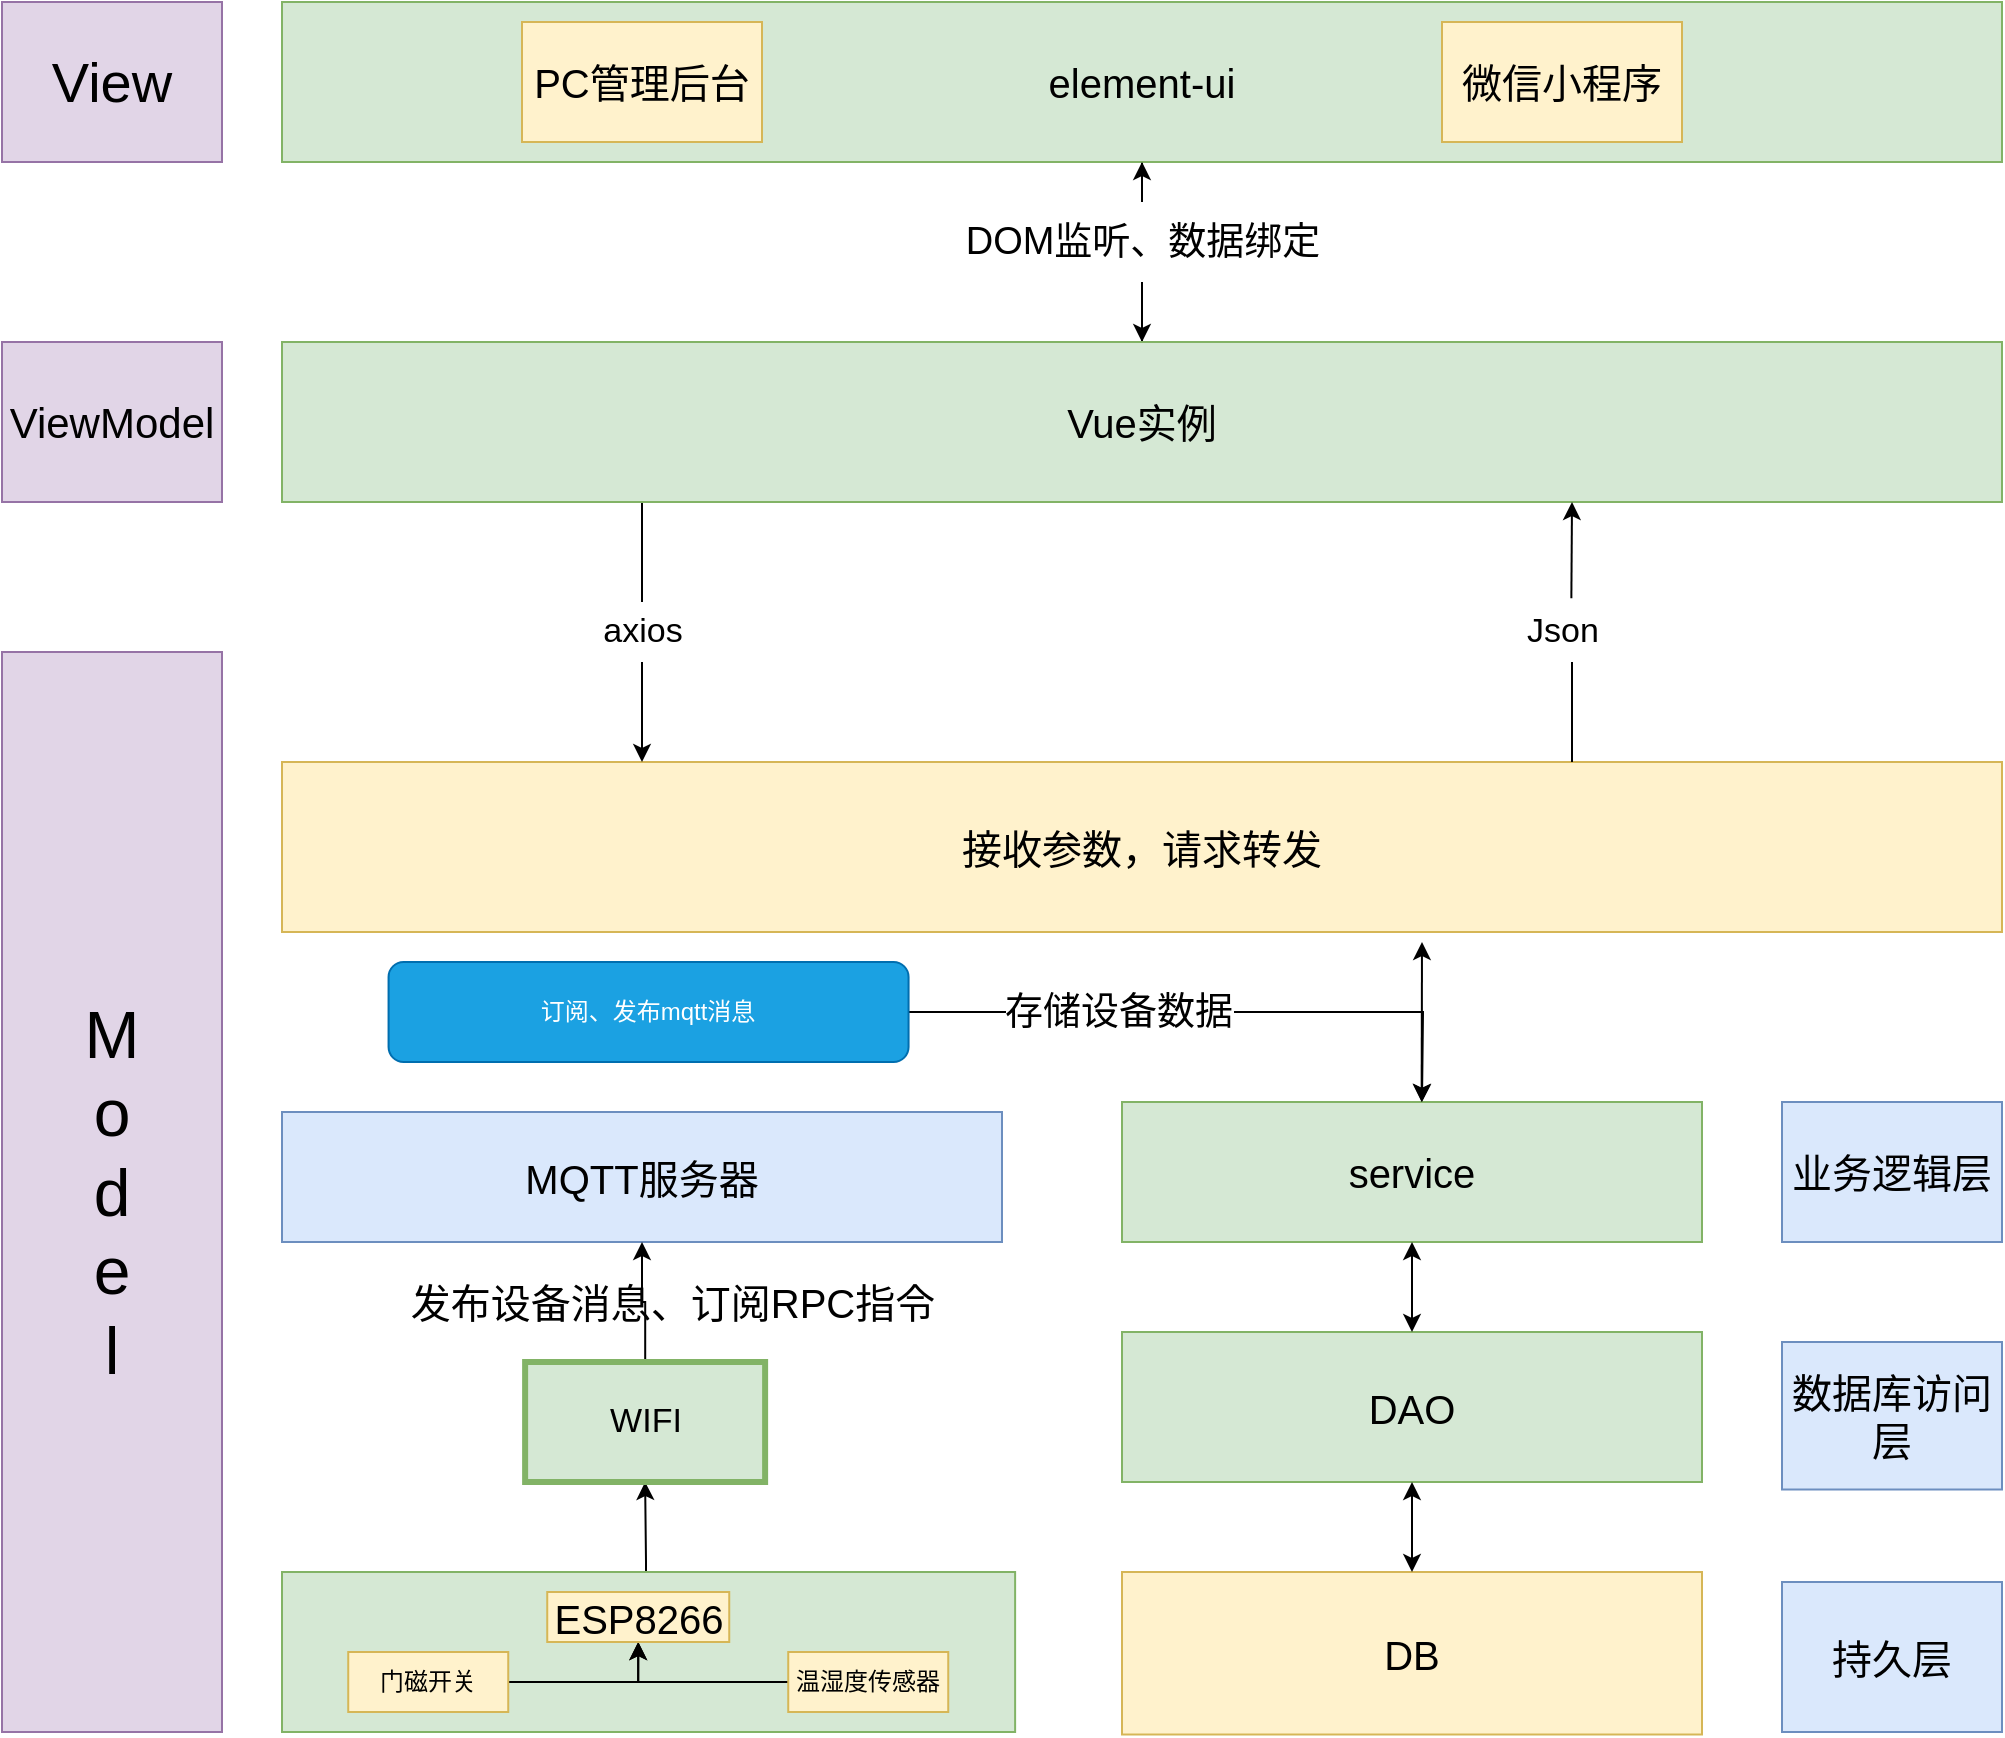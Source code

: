 <mxfile version="20.0.3" type="github">
  <diagram id="prtHgNgQTEPvFCAcTncT" name="Page-1">
    <mxGraphModel dx="2500" dy="2056" grid="1" gridSize="10" guides="1" tooltips="1" connect="1" arrows="1" fold="1" page="1" pageScale="1" pageWidth="827" pageHeight="1169" math="0" shadow="0">
      <root>
        <mxCell id="0" />
        <mxCell id="1" parent="0" />
        <mxCell id="1XMEB4T5lpnZBrNecROo-6" value="service" style="rounded=0;whiteSpace=wrap;html=1;fontSize=20;fillColor=#d5e8d4;strokeColor=#82b366;" parent="1" vertex="1">
          <mxGeometry x="420" y="410" width="290" height="70" as="geometry" />
        </mxCell>
        <mxCell id="w2w3sIplgnXNOV_ipS41-37" style="edgeStyle=orthogonalEdgeStyle;rounded=0;orthogonalLoop=1;jettySize=auto;html=1;entryX=0.5;entryY=1;entryDx=0;entryDy=0;fontSize=17;" parent="1" source="vlvtFR8sY9yh3G_zJ9_f-2" target="w2w3sIplgnXNOV_ipS41-33" edge="1">
          <mxGeometry relative="1" as="geometry">
            <Array as="points">
              <mxPoint x="182" y="640" />
              <mxPoint x="182" y="640" />
            </Array>
          </mxGeometry>
        </mxCell>
        <mxCell id="vlvtFR8sY9yh3G_zJ9_f-2" value="" style="rounded=0;whiteSpace=wrap;html=1;fillColor=#d5e8d4;strokeColor=#82b366;" parent="1" vertex="1">
          <mxGeometry y="645" width="366.56" height="80" as="geometry" />
        </mxCell>
        <mxCell id="w2w3sIplgnXNOV_ipS41-39" style="edgeStyle=orthogonalEdgeStyle;rounded=0;orthogonalLoop=1;jettySize=auto;html=1;entryX=0.5;entryY=1;entryDx=0;entryDy=0;fontSize=17;" parent="1" source="vlvtFR8sY9yh3G_zJ9_f-3" target="w2w3sIplgnXNOV_ipS41-29" edge="1">
          <mxGeometry relative="1" as="geometry" />
        </mxCell>
        <mxCell id="vlvtFR8sY9yh3G_zJ9_f-3" value="门磁开关" style="rounded=0;whiteSpace=wrap;html=1;fillColor=#fff2cc;strokeColor=#d6b656;" parent="1" vertex="1">
          <mxGeometry x="33.12" y="685" width="80" height="30" as="geometry" />
        </mxCell>
        <mxCell id="w2w3sIplgnXNOV_ipS41-40" style="edgeStyle=orthogonalEdgeStyle;rounded=0;orthogonalLoop=1;jettySize=auto;html=1;entryX=0.5;entryY=1;entryDx=0;entryDy=0;fontSize=17;" parent="1" source="vlvtFR8sY9yh3G_zJ9_f-4" target="w2w3sIplgnXNOV_ipS41-29" edge="1">
          <mxGeometry relative="1" as="geometry" />
        </mxCell>
        <mxCell id="vlvtFR8sY9yh3G_zJ9_f-4" value="温湿度传感器" style="rounded=0;whiteSpace=wrap;html=1;fillColor=#fff2cc;strokeColor=#d6b656;" parent="1" vertex="1">
          <mxGeometry x="253.12" y="685" width="80" height="30" as="geometry" />
        </mxCell>
        <mxCell id="vlvtFR8sY9yh3G_zJ9_f-11" value="MQTT服务器" style="rounded=0;whiteSpace=wrap;html=1;fontSize=20;fillColor=#dae8fc;strokeColor=#6c8ebf;" parent="1" vertex="1">
          <mxGeometry y="415" width="360" height="65" as="geometry" />
        </mxCell>
        <mxCell id="1XMEB4T5lpnZBrNecROo-31" style="edgeStyle=orthogonalEdgeStyle;rounded=0;orthogonalLoop=1;jettySize=auto;html=1;entryX=0.5;entryY=0;entryDx=0;entryDy=0;fontSize=19;fontColor=#000000;" parent="1" source="vlvtFR8sY9yh3G_zJ9_f-15" target="1XMEB4T5lpnZBrNecROo-27" edge="1">
          <mxGeometry relative="1" as="geometry" />
        </mxCell>
        <mxCell id="vlvtFR8sY9yh3G_zJ9_f-15" value="element-ui" style="rounded=0;whiteSpace=wrap;html=1;fontSize=20;fillColor=#d5e8d4;strokeColor=#82b366;" parent="1" vertex="1">
          <mxGeometry y="-140" width="860" height="80" as="geometry" />
        </mxCell>
        <mxCell id="vlvtFR8sY9yh3G_zJ9_f-13" value="PC管理后台" style="rounded=0;whiteSpace=wrap;html=1;fontSize=20;fillColor=#fff2cc;strokeColor=#d6b656;" parent="1" vertex="1">
          <mxGeometry x="120" y="-130" width="120" height="60" as="geometry" />
        </mxCell>
        <mxCell id="vlvtFR8sY9yh3G_zJ9_f-14" value="微信小程序" style="rounded=0;whiteSpace=wrap;html=1;fontSize=20;fillColor=#fff2cc;strokeColor=#d6b656;" parent="1" vertex="1">
          <mxGeometry x="580" y="-130" width="120" height="60" as="geometry" />
        </mxCell>
        <mxCell id="vlvtFR8sY9yh3G_zJ9_f-34" value="发布设备消息、订阅RPC指令" style="text;html=1;align=center;verticalAlign=middle;resizable=0;points=[];autosize=1;strokeColor=none;fillColor=none;fontSize=20;" parent="1" vertex="1">
          <mxGeometry x="50" y="490" width="290" height="40" as="geometry" />
        </mxCell>
        <mxCell id="vlvtFR8sY9yh3G_zJ9_f-36" value="DB" style="rounded=0;whiteSpace=wrap;html=1;fontSize=20;fillColor=#fff2cc;strokeColor=#d6b656;" parent="1" vertex="1">
          <mxGeometry x="420" y="645" width="290" height="81.25" as="geometry" />
        </mxCell>
        <mxCell id="vlvtFR8sY9yh3G_zJ9_f-44" value="接收参数，请求转发" style="rounded=0;whiteSpace=wrap;html=1;fontSize=20;fillColor=#fff2cc;strokeColor=#d6b656;" parent="1" vertex="1">
          <mxGeometry y="240" width="860" height="85" as="geometry" />
        </mxCell>
        <mxCell id="w2w3sIplgnXNOV_ipS41-29" value="&lt;h3&gt;&lt;span style=&quot;font-weight: normal;&quot;&gt;&lt;font style=&quot;font-size: 20px;&quot;&gt;ESP8266&lt;/font&gt;&lt;/span&gt;&lt;/h3&gt;" style="rounded=0;whiteSpace=wrap;html=1;fillColor=#fff2cc;strokeColor=#d6b656;" parent="1" vertex="1">
          <mxGeometry x="132.62" y="655" width="91" height="25" as="geometry" />
        </mxCell>
        <mxCell id="1XMEB4T5lpnZBrNecROo-87" style="edgeStyle=orthogonalEdgeStyle;rounded=0;orthogonalLoop=1;jettySize=auto;html=1;entryX=0.5;entryY=1;entryDx=0;entryDy=0;fontSize=6;fontColor=#000000;" parent="1" source="w2w3sIplgnXNOV_ipS41-33" target="vlvtFR8sY9yh3G_zJ9_f-11" edge="1">
          <mxGeometry relative="1" as="geometry" />
        </mxCell>
        <mxCell id="w2w3sIplgnXNOV_ipS41-33" value="WIFI" style="rounded=0;whiteSpace=wrap;html=1;fontSize=17;strokeWidth=3;fillColor=#d5e8d4;strokeColor=#82b366;" parent="1" vertex="1">
          <mxGeometry x="121.56" y="540" width="120" height="60" as="geometry" />
        </mxCell>
        <mxCell id="1XMEB4T5lpnZBrNecROo-2" value="持久层" style="rounded=0;whiteSpace=wrap;html=1;fontSize=20;fillColor=#dae8fc;strokeColor=#6c8ebf;" parent="1" vertex="1">
          <mxGeometry x="750" y="650" width="110" height="75" as="geometry" />
        </mxCell>
        <mxCell id="1XMEB4T5lpnZBrNecROo-3" value="业务逻辑层" style="rounded=0;whiteSpace=wrap;html=1;fontSize=20;fillColor=#dae8fc;strokeColor=#6c8ebf;" parent="1" vertex="1">
          <mxGeometry x="750" y="410" width="110" height="70" as="geometry" />
        </mxCell>
        <mxCell id="1XMEB4T5lpnZBrNecROo-14" value="DAO" style="rounded=0;whiteSpace=wrap;html=1;fontSize=20;fillColor=#d5e8d4;strokeColor=#82b366;" parent="1" vertex="1">
          <mxGeometry x="420" y="525" width="290" height="75" as="geometry" />
        </mxCell>
        <mxCell id="1XMEB4T5lpnZBrNecROo-15" value="数据库访问层" style="rounded=0;whiteSpace=wrap;html=1;fontSize=20;fillColor=#dae8fc;strokeColor=#6c8ebf;" parent="1" vertex="1">
          <mxGeometry x="750" y="530" width="110" height="73.75" as="geometry" />
        </mxCell>
        <mxCell id="1XMEB4T5lpnZBrNecROo-30" style="edgeStyle=orthogonalEdgeStyle;rounded=0;orthogonalLoop=1;jettySize=auto;html=1;entryX=0.5;entryY=1;entryDx=0;entryDy=0;fontSize=19;fontColor=#000000;" parent="1" source="1XMEB4T5lpnZBrNecROo-27" target="vlvtFR8sY9yh3G_zJ9_f-15" edge="1">
          <mxGeometry relative="1" as="geometry" />
        </mxCell>
        <mxCell id="1XMEB4T5lpnZBrNecROo-93" style="edgeStyle=orthogonalEdgeStyle;rounded=0;orthogonalLoop=1;jettySize=auto;html=1;fontSize=6;fontColor=#000000;" parent="1" source="1XMEB4T5lpnZBrNecROo-27" edge="1">
          <mxGeometry relative="1" as="geometry">
            <Array as="points">
              <mxPoint x="180" y="240" />
            </Array>
            <mxPoint x="180" y="240" as="targetPoint" />
          </mxGeometry>
        </mxCell>
        <mxCell id="1XMEB4T5lpnZBrNecROo-27" value="Vue实例" style="rounded=0;whiteSpace=wrap;html=1;fontSize=20;fillColor=#d5e8d4;strokeColor=#82b366;" parent="1" vertex="1">
          <mxGeometry y="30" width="860" height="80" as="geometry" />
        </mxCell>
        <mxCell id="1XMEB4T5lpnZBrNecROo-41" value="M&lt;br style=&quot;font-size: 33px;&quot;&gt;o&lt;br style=&quot;font-size: 33px;&quot;&gt;d&lt;br style=&quot;font-size: 33px;&quot;&gt;e&lt;br style=&quot;font-size: 33px;&quot;&gt;l" style="rounded=0;whiteSpace=wrap;html=1;labelBackgroundColor=none;fontSize=33;fillColor=#e1d5e7;strokeColor=#9673a6;" parent="1" vertex="1">
          <mxGeometry x="-140" y="185" width="110" height="540" as="geometry" />
        </mxCell>
        <mxCell id="1XMEB4T5lpnZBrNecROo-42" value="&lt;span style=&quot;font-size: 21px;&quot;&gt;ViewModel&lt;/span&gt;" style="rounded=0;whiteSpace=wrap;html=1;labelBackgroundColor=none;fontSize=21;fillColor=#e1d5e7;strokeColor=#9673a6;" parent="1" vertex="1">
          <mxGeometry x="-140" y="30" width="110" height="80" as="geometry" />
        </mxCell>
        <mxCell id="1XMEB4T5lpnZBrNecROo-44" value="&lt;span style=&quot;font-size: 28px;&quot;&gt;View&lt;/span&gt;" style="rounded=0;whiteSpace=wrap;html=1;labelBackgroundColor=none;fontSize=28;fillColor=#e1d5e7;strokeColor=#9673a6;" parent="1" vertex="1">
          <mxGeometry x="-140" y="-140" width="110" height="80" as="geometry" />
        </mxCell>
        <mxCell id="1XMEB4T5lpnZBrNecROo-32" value="DOM监听、数据绑定" style="text;html=1;align=center;verticalAlign=middle;resizable=0;points=[];autosize=1;fontSize=19;fillColor=default;" parent="1" vertex="1">
          <mxGeometry x="330" y="-40" width="200" height="40" as="geometry" />
        </mxCell>
        <mxCell id="1XMEB4T5lpnZBrNecROo-61" value="axios" style="text;html=1;align=center;verticalAlign=middle;resizable=0;points=[];autosize=1;strokeColor=none;fillColor=default;fontSize=17;fontColor=#000000;" parent="1" vertex="1">
          <mxGeometry x="150" y="160" width="60" height="30" as="geometry" />
        </mxCell>
        <mxCell id="1XMEB4T5lpnZBrNecROo-99" value="" style="endArrow=classic;startArrow=classic;html=1;rounded=0;fontSize=6;fontColor=#000000;exitX=0.5;exitY=0;exitDx=0;exitDy=0;entryX=0.5;entryY=1;entryDx=0;entryDy=0;" parent="1" source="vlvtFR8sY9yh3G_zJ9_f-36" target="1XMEB4T5lpnZBrNecROo-14" edge="1">
          <mxGeometry width="50" height="50" relative="1" as="geometry">
            <mxPoint x="550" y="640" as="sourcePoint" />
            <mxPoint x="550" y="600" as="targetPoint" />
          </mxGeometry>
        </mxCell>
        <mxCell id="1XMEB4T5lpnZBrNecROo-100" value="" style="endArrow=classic;startArrow=classic;html=1;rounded=0;fontSize=6;fontColor=#000000;entryX=0.5;entryY=1;entryDx=0;entryDy=0;exitX=0.5;exitY=0;exitDx=0;exitDy=0;" parent="1" source="1XMEB4T5lpnZBrNecROo-14" target="1XMEB4T5lpnZBrNecROo-6" edge="1">
          <mxGeometry width="50" height="50" relative="1" as="geometry">
            <mxPoint x="370" y="550" as="sourcePoint" />
            <mxPoint x="420" y="500" as="targetPoint" />
          </mxGeometry>
        </mxCell>
        <mxCell id="1XMEB4T5lpnZBrNecROo-102" value="" style="endArrow=classic;startArrow=classic;html=1;rounded=0;fontSize=6;fontColor=#000000;" parent="1" edge="1">
          <mxGeometry width="50" height="50" relative="1" as="geometry">
            <mxPoint x="569.82" y="410" as="sourcePoint" />
            <mxPoint x="570" y="330" as="targetPoint" />
          </mxGeometry>
        </mxCell>
        <mxCell id="_uIv-Ur0jK-Q-zv4A6tZ-2" style="edgeStyle=orthogonalEdgeStyle;rounded=0;orthogonalLoop=1;jettySize=auto;html=1;" edge="1" parent="1" source="_uIv-Ur0jK-Q-zv4A6tZ-1">
          <mxGeometry relative="1" as="geometry">
            <mxPoint x="570" y="410" as="targetPoint" />
          </mxGeometry>
        </mxCell>
        <mxCell id="_uIv-Ur0jK-Q-zv4A6tZ-3" value="&lt;font style=&quot;font-size: 19px;&quot;&gt;存储设备数据&lt;/font&gt;" style="edgeLabel;html=1;align=center;verticalAlign=middle;resizable=0;points=[];fontSize=19;" vertex="1" connectable="0" parent="_uIv-Ur0jK-Q-zv4A6tZ-2">
          <mxGeometry x="-0.308" relative="1" as="geometry">
            <mxPoint as="offset" />
          </mxGeometry>
        </mxCell>
        <mxCell id="_uIv-Ur0jK-Q-zv4A6tZ-1" value="订阅、发布mqtt消息" style="rounded=1;whiteSpace=wrap;html=1;fillColor=#1ba1e2;strokeColor=#006EAF;fontColor=#ffffff;" vertex="1" parent="1">
          <mxGeometry x="53.28" y="340" width="260" height="50" as="geometry" />
        </mxCell>
        <mxCell id="_uIv-Ur0jK-Q-zv4A6tZ-4" value="" style="endArrow=classic;html=1;rounded=0;fontSize=19;entryX=0.75;entryY=1;entryDx=0;entryDy=0;exitX=0.578;exitY=-0.063;exitDx=0;exitDy=0;startArrow=none;exitPerimeter=0;" edge="1" parent="1" source="w2w3sIplgnXNOV_ipS41-28" target="1XMEB4T5lpnZBrNecROo-27">
          <mxGeometry width="50" height="50" relative="1" as="geometry">
            <mxPoint x="600" y="210" as="sourcePoint" />
            <mxPoint x="650" y="160" as="targetPoint" />
          </mxGeometry>
        </mxCell>
        <mxCell id="w2w3sIplgnXNOV_ipS41-28" value="Json" style="text;html=1;align=center;verticalAlign=middle;resizable=0;points=[];autosize=1;strokeColor=none;fillColor=default;fontSize=17;" parent="1" vertex="1">
          <mxGeometry x="610" y="160" width="60" height="30" as="geometry" />
        </mxCell>
        <mxCell id="_uIv-Ur0jK-Q-zv4A6tZ-6" value="" style="endArrow=none;html=1;rounded=0;fontSize=19;exitX=0.75;exitY=0;exitDx=0;exitDy=0;" edge="1" parent="1" source="vlvtFR8sY9yh3G_zJ9_f-44">
          <mxGeometry width="50" height="50" relative="1" as="geometry">
            <mxPoint x="645" y="240" as="sourcePoint" />
            <mxPoint x="645" y="190" as="targetPoint" />
          </mxGeometry>
        </mxCell>
      </root>
    </mxGraphModel>
  </diagram>
</mxfile>

